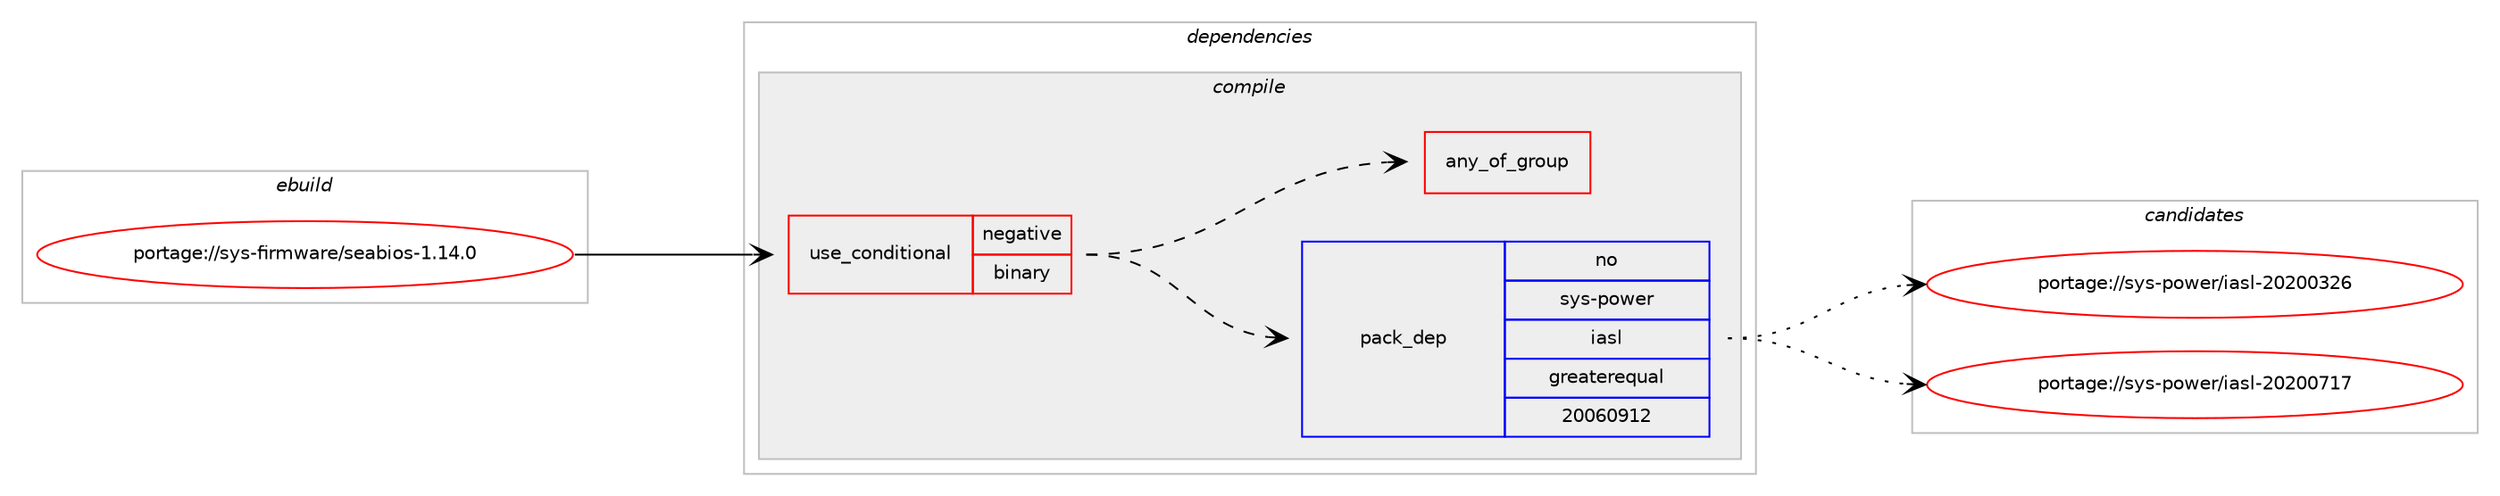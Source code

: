 digraph prolog {

# *************
# Graph options
# *************

newrank=true;
concentrate=true;
compound=true;
graph [rankdir=LR,fontname=Helvetica,fontsize=10,ranksep=1.5];#, ranksep=2.5, nodesep=0.2];
edge  [arrowhead=vee];
node  [fontname=Helvetica,fontsize=10];

# **********
# The ebuild
# **********

subgraph cluster_leftcol {
color=gray;
rank=same;
label=<<i>ebuild</i>>;
id [label="portage://sys-firmware/seabios-1.14.0", color=red, width=4, href="../sys-firmware/seabios-1.14.0.svg"];
}

# ****************
# The dependencies
# ****************

subgraph cluster_midcol {
color=gray;
label=<<i>dependencies</i>>;
subgraph cluster_compile {
fillcolor="#eeeeee";
style=filled;
label=<<i>compile</i>>;
subgraph cond1138 {
dependency2975 [label=<<TABLE BORDER="0" CELLBORDER="1" CELLSPACING="0" CELLPADDING="4"><TR><TD ROWSPAN="3" CELLPADDING="10">use_conditional</TD></TR><TR><TD>negative</TD></TR><TR><TD>binary</TD></TR></TABLE>>, shape=none, color=red];
subgraph pack1795 {
dependency2976 [label=<<TABLE BORDER="0" CELLBORDER="1" CELLSPACING="0" CELLPADDING="4" WIDTH="220"><TR><TD ROWSPAN="6" CELLPADDING="30">pack_dep</TD></TR><TR><TD WIDTH="110">no</TD></TR><TR><TD>sys-power</TD></TR><TR><TD>iasl</TD></TR><TR><TD>greaterequal</TD></TR><TR><TD>20060912</TD></TR></TABLE>>, shape=none, color=blue];
}
dependency2975:e -> dependency2976:w [weight=20,style="dashed",arrowhead="vee"];
subgraph any44 {
dependency2977 [label=<<TABLE BORDER="0" CELLBORDER="1" CELLSPACING="0" CELLPADDING="4"><TR><TD CELLPADDING="10">any_of_group</TD></TR></TABLE>>, shape=none, color=red];# *** BEGIN UNKNOWN DEPENDENCY TYPE (TODO) ***
# dependency2977 -> package_dependency(portage://sys-firmware/seabios-1.14.0,install,no,dev-lang,python,none,[,,],[slot(3.9)],[])
# *** END UNKNOWN DEPENDENCY TYPE (TODO) ***

# *** BEGIN UNKNOWN DEPENDENCY TYPE (TODO) ***
# dependency2977 -> package_dependency(portage://sys-firmware/seabios-1.14.0,install,no,dev-lang,python,none,[,,],[slot(3.8)],[])
# *** END UNKNOWN DEPENDENCY TYPE (TODO) ***

# *** BEGIN UNKNOWN DEPENDENCY TYPE (TODO) ***
# dependency2977 -> package_dependency(portage://sys-firmware/seabios-1.14.0,install,no,dev-lang,python,none,[,,],[slot(3.7)],[])
# *** END UNKNOWN DEPENDENCY TYPE (TODO) ***

}
dependency2975:e -> dependency2977:w [weight=20,style="dashed",arrowhead="vee"];
}
id:e -> dependency2975:w [weight=20,style="solid",arrowhead="vee"];
}
subgraph cluster_compileandrun {
fillcolor="#eeeeee";
style=filled;
label=<<i>compile and run</i>>;
}
subgraph cluster_run {
fillcolor="#eeeeee";
style=filled;
label=<<i>run</i>>;
}
}

# **************
# The candidates
# **************

subgraph cluster_choices {
rank=same;
color=gray;
label=<<i>candidates</i>>;

subgraph choice1795 {
color=black;
nodesep=1;
choice115121115451121111191011144710597115108455048504848515054 [label="portage://sys-power/iasl-20200326", color=red, width=4,href="../sys-power/iasl-20200326.svg"];
choice115121115451121111191011144710597115108455048504848554955 [label="portage://sys-power/iasl-20200717", color=red, width=4,href="../sys-power/iasl-20200717.svg"];
dependency2976:e -> choice115121115451121111191011144710597115108455048504848515054:w [style=dotted,weight="100"];
dependency2976:e -> choice115121115451121111191011144710597115108455048504848554955:w [style=dotted,weight="100"];
}
}

}

